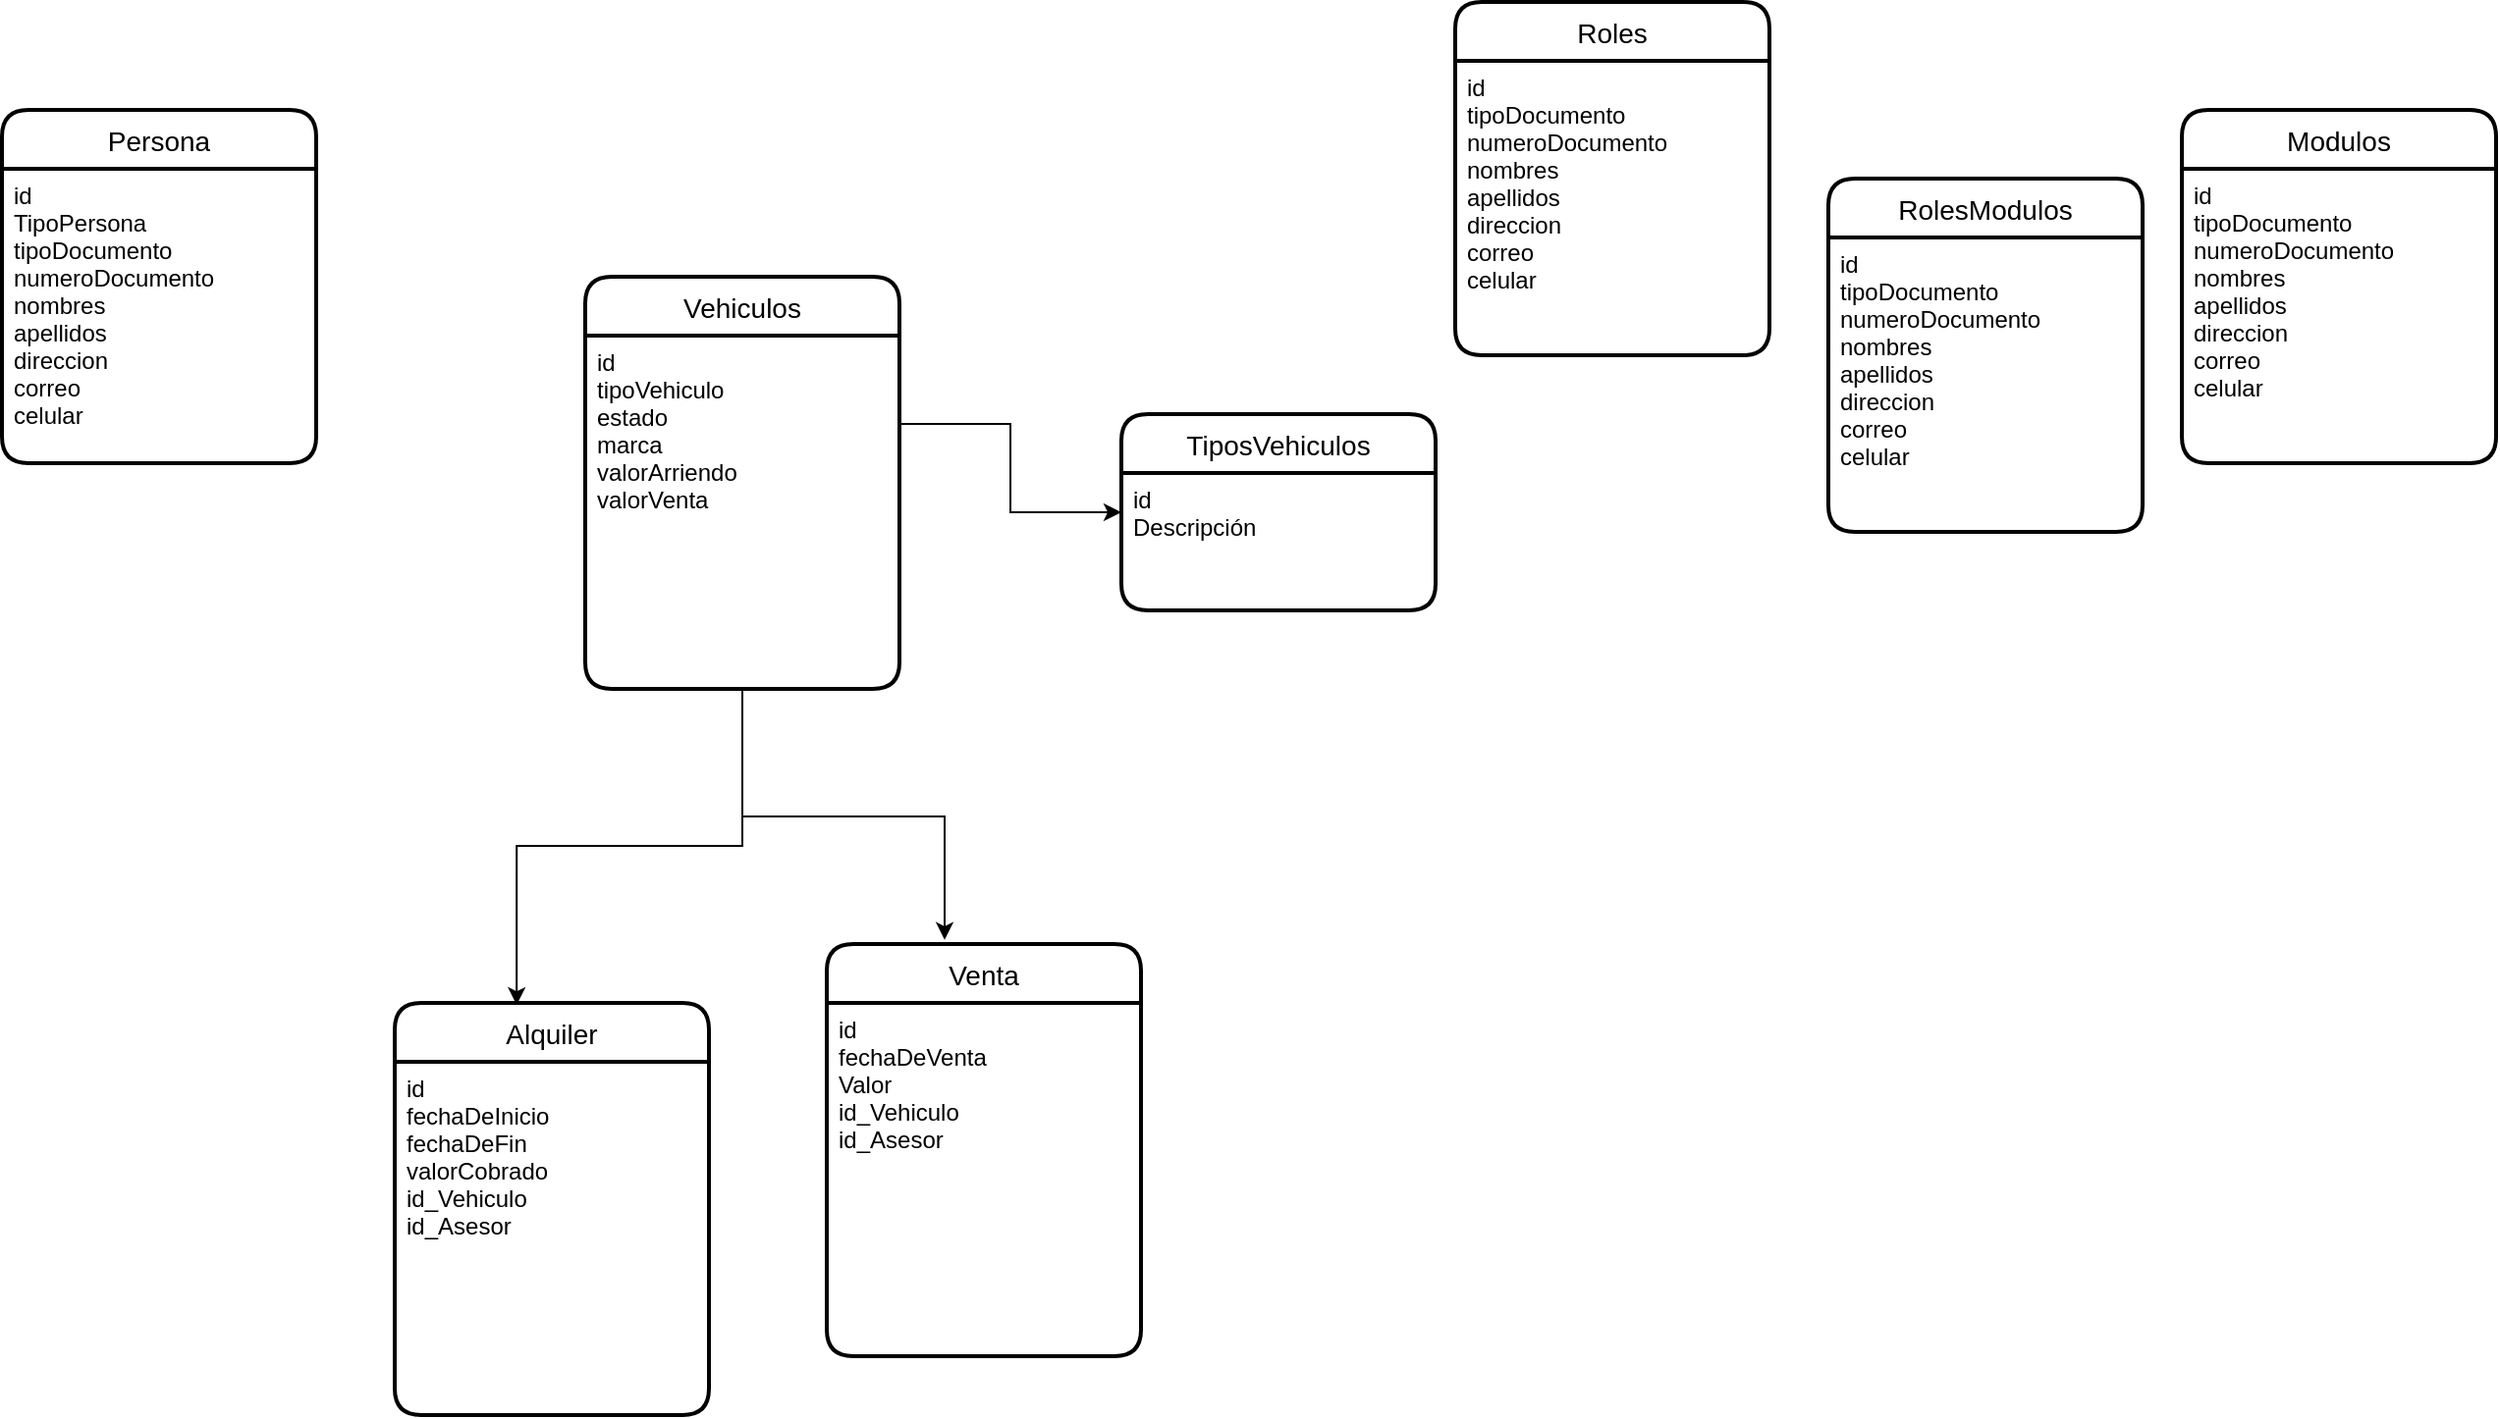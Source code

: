 <mxfile version="20.4.0" type="google" pages="2"><diagram id="K6G2HMpUUlgxyud_FfHF" name="Diagrama de clases"><mxGraphModel dx="1662" dy="794" grid="1" gridSize="10" guides="1" tooltips="1" connect="1" arrows="1" fold="1" page="1" pageScale="1" pageWidth="827" pageHeight="1169" math="0" shadow="0"><root><mxCell id="0"/><mxCell id="1" parent="0"/><mxCell id="5xcSXv8dCCx-iDlTEfYm-1" value="Persona" style="swimlane;childLayout=stackLayout;horizontal=1;startSize=30;horizontalStack=0;rounded=1;fontSize=14;fontStyle=0;strokeWidth=2;resizeParent=0;resizeLast=1;shadow=0;dashed=0;align=center;" parent="1" vertex="1"><mxGeometry x="120" y="75" width="160" height="180" as="geometry"/></mxCell><mxCell id="5xcSXv8dCCx-iDlTEfYm-2" value="id&#10;TipoPersona&#10;tipoDocumento&#10;numeroDocumento&#10;nombres&#10;apellidos&#10;direccion&#10;correo&#10;celular&#10;" style="align=left;strokeColor=none;fillColor=none;spacingLeft=4;fontSize=12;verticalAlign=top;resizable=0;rotatable=0;part=1;" parent="5xcSXv8dCCx-iDlTEfYm-1" vertex="1"><mxGeometry y="30" width="160" height="150" as="geometry"/></mxCell><mxCell id="5xcSXv8dCCx-iDlTEfYm-3" value="Vehiculos" style="swimlane;childLayout=stackLayout;horizontal=1;startSize=30;horizontalStack=0;rounded=1;fontSize=14;fontStyle=0;strokeWidth=2;resizeParent=0;resizeLast=1;shadow=0;dashed=0;align=center;" parent="1" vertex="1"><mxGeometry x="417" y="160" width="160" height="210" as="geometry"/></mxCell><mxCell id="5xcSXv8dCCx-iDlTEfYm-4" value="id&#10;tipoVehiculo&#10;estado&#10;marca&#10;valorArriendo&#10;valorVenta&#10;&#10;" style="align=left;strokeColor=none;fillColor=none;spacingLeft=4;fontSize=12;verticalAlign=top;resizable=0;rotatable=0;part=1;" parent="5xcSXv8dCCx-iDlTEfYm-3" vertex="1"><mxGeometry y="30" width="160" height="180" as="geometry"/></mxCell><mxCell id="2NaMeHaGLZFbmw8TMr-6-1" value="Alquiler" style="swimlane;childLayout=stackLayout;horizontal=1;startSize=30;horizontalStack=0;rounded=1;fontSize=14;fontStyle=0;strokeWidth=2;resizeParent=0;resizeLast=1;shadow=0;dashed=0;align=center;" vertex="1" parent="1"><mxGeometry x="320" y="530" width="160" height="210" as="geometry"/></mxCell><mxCell id="2NaMeHaGLZFbmw8TMr-6-2" value="id&#10;fechaDeInicio&#10;fechaDeFin&#10;valorCobrado&#10;id_Vehiculo&#10;id_Asesor&#10;&#10;" style="align=left;strokeColor=none;fillColor=none;spacingLeft=4;fontSize=12;verticalAlign=top;resizable=0;rotatable=0;part=1;" vertex="1" parent="2NaMeHaGLZFbmw8TMr-6-1"><mxGeometry y="30" width="160" height="180" as="geometry"/></mxCell><mxCell id="2NaMeHaGLZFbmw8TMr-6-5" value="Venta" style="swimlane;childLayout=stackLayout;horizontal=1;startSize=30;horizontalStack=0;rounded=1;fontSize=14;fontStyle=0;strokeWidth=2;resizeParent=0;resizeLast=1;shadow=0;dashed=0;align=center;" vertex="1" parent="1"><mxGeometry x="540" y="500" width="160" height="210" as="geometry"/></mxCell><mxCell id="2NaMeHaGLZFbmw8TMr-6-6" value="id&#10;fechaDeVenta&#10;Valor&#10;id_Vehiculo&#10;id_Asesor&#10;" style="align=left;strokeColor=none;fillColor=none;spacingLeft=4;fontSize=12;verticalAlign=top;resizable=0;rotatable=0;part=1;" vertex="1" parent="2NaMeHaGLZFbmw8TMr-6-5"><mxGeometry y="30" width="160" height="180" as="geometry"/></mxCell><mxCell id="2NaMeHaGLZFbmw8TMr-6-18" style="edgeStyle=orthogonalEdgeStyle;rounded=0;orthogonalLoop=1;jettySize=auto;html=1;entryX=0.388;entryY=0.005;entryDx=0;entryDy=0;entryPerimeter=0;" edge="1" parent="1" source="5xcSXv8dCCx-iDlTEfYm-4" target="2NaMeHaGLZFbmw8TMr-6-1"><mxGeometry relative="1" as="geometry"/></mxCell><mxCell id="2NaMeHaGLZFbmw8TMr-6-19" style="edgeStyle=orthogonalEdgeStyle;rounded=0;orthogonalLoop=1;jettySize=auto;html=1;entryX=0.375;entryY=-0.01;entryDx=0;entryDy=0;entryPerimeter=0;" edge="1" parent="1" source="5xcSXv8dCCx-iDlTEfYm-4" target="2NaMeHaGLZFbmw8TMr-6-5"><mxGeometry relative="1" as="geometry"/></mxCell><mxCell id="kwd6i6r1jriLv91_U4Ab-1" value="TiposVehiculos" style="swimlane;childLayout=stackLayout;horizontal=1;startSize=30;horizontalStack=0;rounded=1;fontSize=14;fontStyle=0;strokeWidth=2;resizeParent=0;resizeLast=1;shadow=0;dashed=0;align=center;" vertex="1" parent="1"><mxGeometry x="690" y="230" width="160" height="100" as="geometry"/></mxCell><mxCell id="kwd6i6r1jriLv91_U4Ab-2" value="id&#10;Descripción&#10;" style="align=left;strokeColor=none;fillColor=none;spacingLeft=4;fontSize=12;verticalAlign=top;resizable=0;rotatable=0;part=1;" vertex="1" parent="kwd6i6r1jriLv91_U4Ab-1"><mxGeometry y="30" width="160" height="70" as="geometry"/></mxCell><mxCell id="kwd6i6r1jriLv91_U4Ab-3" style="edgeStyle=orthogonalEdgeStyle;rounded=0;orthogonalLoop=1;jettySize=auto;html=1;exitX=0.5;exitY=1;exitDx=0;exitDy=0;" edge="1" parent="kwd6i6r1jriLv91_U4Ab-1" source="kwd6i6r1jriLv91_U4Ab-2" target="kwd6i6r1jriLv91_U4Ab-2"><mxGeometry relative="1" as="geometry"/></mxCell><mxCell id="kwd6i6r1jriLv91_U4Ab-4" style="edgeStyle=orthogonalEdgeStyle;rounded=0;orthogonalLoop=1;jettySize=auto;html=1;exitX=1;exitY=0.25;exitDx=0;exitDy=0;entryX=0;entryY=0.5;entryDx=0;entryDy=0;" edge="1" parent="1" source="5xcSXv8dCCx-iDlTEfYm-4" target="kwd6i6r1jriLv91_U4Ab-1"><mxGeometry relative="1" as="geometry"/></mxCell><mxCell id="_RHWW5bJX3Aw8UBby8Dc-1" value="Roles" style="swimlane;childLayout=stackLayout;horizontal=1;startSize=30;horizontalStack=0;rounded=1;fontSize=14;fontStyle=0;strokeWidth=2;resizeParent=0;resizeLast=1;shadow=0;dashed=0;align=center;" vertex="1" parent="1"><mxGeometry x="860" y="20" width="160" height="180" as="geometry"/></mxCell><mxCell id="_RHWW5bJX3Aw8UBby8Dc-2" value="id&#10;tipoDocumento&#10;numeroDocumento&#10;nombres&#10;apellidos&#10;direccion&#10;correo&#10;celular&#10;&#10;&#10;&#10;" style="align=left;strokeColor=none;fillColor=none;spacingLeft=4;fontSize=12;verticalAlign=top;resizable=0;rotatable=0;part=1;" vertex="1" parent="_RHWW5bJX3Aw8UBby8Dc-1"><mxGeometry y="30" width="160" height="150" as="geometry"/></mxCell><mxCell id="_RHWW5bJX3Aw8UBby8Dc-3" value="Modulos" style="swimlane;childLayout=stackLayout;horizontal=1;startSize=30;horizontalStack=0;rounded=1;fontSize=14;fontStyle=0;strokeWidth=2;resizeParent=0;resizeLast=1;shadow=0;dashed=0;align=center;" vertex="1" parent="1"><mxGeometry x="1230" y="75" width="160" height="180" as="geometry"/></mxCell><mxCell id="_RHWW5bJX3Aw8UBby8Dc-4" value="id&#10;tipoDocumento&#10;numeroDocumento&#10;nombres&#10;apellidos&#10;direccion&#10;correo&#10;celular&#10;&#10;&#10;&#10;" style="align=left;strokeColor=none;fillColor=none;spacingLeft=4;fontSize=12;verticalAlign=top;resizable=0;rotatable=0;part=1;" vertex="1" parent="_RHWW5bJX3Aw8UBby8Dc-3"><mxGeometry y="30" width="160" height="150" as="geometry"/></mxCell><mxCell id="_RHWW5bJX3Aw8UBby8Dc-6" value="RolesModulos" style="swimlane;childLayout=stackLayout;horizontal=1;startSize=30;horizontalStack=0;rounded=1;fontSize=14;fontStyle=0;strokeWidth=2;resizeParent=0;resizeLast=1;shadow=0;dashed=0;align=center;" vertex="1" parent="1"><mxGeometry x="1050" y="110" width="160" height="180" as="geometry"/></mxCell><mxCell id="_RHWW5bJX3Aw8UBby8Dc-7" value="id&#10;tipoDocumento&#10;numeroDocumento&#10;nombres&#10;apellidos&#10;direccion&#10;correo&#10;celular&#10;&#10;&#10;&#10;" style="align=left;strokeColor=none;fillColor=none;spacingLeft=4;fontSize=12;verticalAlign=top;resizable=0;rotatable=0;part=1;" vertex="1" parent="_RHWW5bJX3Aw8UBby8Dc-6"><mxGeometry y="30" width="160" height="150" as="geometry"/></mxCell></root></mxGraphModel></diagram><diagram id="UuwV_B0yKg_YyYsgiqfT" name="Casos de uso"><mxGraphModel grid="1" page="1" gridSize="10" guides="1" tooltips="1" connect="1" arrows="1" fold="1" pageScale="1" pageWidth="827" pageHeight="1169" math="0" shadow="0"><root><mxCell id="0"/><mxCell id="1" parent="0"/><mxCell id="3l1WWzlx4tpvIMUC-W-f-1" value="Cliente" style="shape=umlActor;verticalLabelPosition=bottom;verticalAlign=top;html=1;outlineConnect=0;" vertex="1" parent="1"><mxGeometry x="170" y="200" width="30" height="60" as="geometry"/></mxCell><mxCell id="3l1WWzlx4tpvIMUC-W-f-4" value="Ingresar a la plataforma" style="ellipse;whiteSpace=wrap;html=1;" vertex="1" parent="1"><mxGeometry x="260" y="40" width="120" height="80" as="geometry"/></mxCell><mxCell id="3l1WWzlx4tpvIMUC-W-f-7" value="Ver listado de vehiculos disponibles" style="ellipse;whiteSpace=wrap;html=1;" vertex="1" parent="1"><mxGeometry x="330" y="130" width="120" height="80" as="geometry"/></mxCell><mxCell id="3l1WWzlx4tpvIMUC-W-f-8" value="Cargar documentación" style="ellipse;whiteSpace=wrap;html=1;" vertex="1" parent="1"><mxGeometry x="340" y="240" width="120" height="80" as="geometry"/></mxCell><mxCell id="3l1WWzlx4tpvIMUC-W-f-9" value="Comprar Vehiculo" style="ellipse;whiteSpace=wrap;html=1;" vertex="1" parent="1"><mxGeometry x="320" y="370" width="120" height="80" as="geometry"/></mxCell><mxCell id="3l1WWzlx4tpvIMUC-W-f-10" value="Alquilar Vehículo" style="ellipse;whiteSpace=wrap;html=1;" vertex="1" parent="1"><mxGeometry x="170" y="400" width="120" height="80" as="geometry"/></mxCell><mxCell id="3l1WWzlx4tpvIMUC-W-f-14" value="Registrarse en la plataforma" style="ellipse;whiteSpace=wrap;html=1;" vertex="1" parent="1"><mxGeometry x="100" y="20" width="120" height="80" as="geometry"/></mxCell><mxCell id="3l1WWzlx4tpvIMUC-W-f-17" value="" style="endArrow=classic;html=1;rounded=0;entryX=0.5;entryY=1;entryDx=0;entryDy=0;" edge="1" parent="1" target="3l1WWzlx4tpvIMUC-W-f-14"><mxGeometry width="50" height="50" relative="1" as="geometry"><mxPoint x="180" y="180" as="sourcePoint"/><mxPoint x="200" y="120" as="targetPoint"/></mxGeometry></mxCell><mxCell id="3l1WWzlx4tpvIMUC-W-f-18" value="" style="endArrow=classic;html=1;rounded=0;entryX=0;entryY=1;entryDx=0;entryDy=0;" edge="1" parent="1" target="3l1WWzlx4tpvIMUC-W-f-4"><mxGeometry width="50" height="50" relative="1" as="geometry"><mxPoint x="210" y="210" as="sourcePoint"/><mxPoint x="390" y="360" as="targetPoint"/></mxGeometry></mxCell><mxCell id="3l1WWzlx4tpvIMUC-W-f-21" value="" style="endArrow=classic;html=1;rounded=0;entryX=0;entryY=0.5;entryDx=0;entryDy=0;" edge="1" parent="1" target="3l1WWzlx4tpvIMUC-W-f-7"><mxGeometry width="50" height="50" relative="1" as="geometry"><mxPoint x="230" y="230" as="sourcePoint"/><mxPoint x="390" y="360" as="targetPoint"/></mxGeometry></mxCell><mxCell id="3l1WWzlx4tpvIMUC-W-f-22" value="" style="endArrow=classic;html=1;rounded=0;entryX=0;entryY=0.5;entryDx=0;entryDy=0;" edge="1" parent="1" target="3l1WWzlx4tpvIMUC-W-f-8"><mxGeometry width="50" height="50" relative="1" as="geometry"><mxPoint x="230" y="260" as="sourcePoint"/><mxPoint x="390" y="360" as="targetPoint"/></mxGeometry></mxCell><mxCell id="3l1WWzlx4tpvIMUC-W-f-23" value="" style="endArrow=classic;html=1;rounded=0;" edge="1" parent="1" target="3l1WWzlx4tpvIMUC-W-f-9"><mxGeometry width="50" height="50" relative="1" as="geometry"><mxPoint x="200" y="290" as="sourcePoint"/><mxPoint x="390" y="360" as="targetPoint"/></mxGeometry></mxCell><mxCell id="3l1WWzlx4tpvIMUC-W-f-24" value="" style="endArrow=classic;html=1;rounded=0;entryX=0.358;entryY=-0.012;entryDx=0;entryDy=0;entryPerimeter=0;" edge="1" parent="1" target="3l1WWzlx4tpvIMUC-W-f-10"><mxGeometry width="50" height="50" relative="1" as="geometry"><mxPoint x="170" y="310" as="sourcePoint"/><mxPoint x="390" y="360" as="targetPoint"/></mxGeometry></mxCell><mxCell id="3l1WWzlx4tpvIMUC-W-f-25" value="Asesor" style="shape=umlActor;verticalLabelPosition=bottom;verticalAlign=top;html=1;outlineConnect=0;" vertex="1" parent="1"><mxGeometry x="180" y="690" width="30" height="60" as="geometry"/></mxCell><mxCell id="3l1WWzlx4tpvIMUC-W-f-26" value="Ingresar a la plataforma" style="ellipse;whiteSpace=wrap;html=1;" vertex="1" parent="1"><mxGeometry x="90" y="505" width="120" height="80" as="geometry"/></mxCell><mxCell id="3l1WWzlx4tpvIMUC-W-f-27" value="Ver listado de vehiculos disponibles" style="ellipse;whiteSpace=wrap;html=1;" vertex="1" parent="1"><mxGeometry x="250" y="540" width="120" height="80" as="geometry"/></mxCell><mxCell id="3l1WWzlx4tpvIMUC-W-f-28" value="CRUD Vehículo" style="ellipse;whiteSpace=wrap;html=1;" vertex="1" parent="1"><mxGeometry x="354" y="620" width="120" height="80" as="geometry"/></mxCell><mxCell id="3l1WWzlx4tpvIMUC-W-f-29" value="Alquilar Vehiculo" style="ellipse;whiteSpace=wrap;html=1;" vertex="1" parent="1"><mxGeometry x="390" y="730" width="120" height="80" as="geometry"/></mxCell><mxCell id="3l1WWzlx4tpvIMUC-W-f-30" value="Alquilar Vehículo" style="ellipse;whiteSpace=wrap;html=1;" vertex="1" parent="1"><mxGeometry x="50" y="980" width="120" height="80" as="geometry"/></mxCell><mxCell id="3l1WWzlx4tpvIMUC-W-f-33" value="" style="endArrow=classic;html=1;rounded=0;entryX=0.5;entryY=1;entryDx=0;entryDy=0;" edge="1" parent="1" target="3l1WWzlx4tpvIMUC-W-f-26"><mxGeometry width="50" height="50" relative="1" as="geometry"><mxPoint x="170" y="680" as="sourcePoint"/><mxPoint x="400" y="850" as="targetPoint"/></mxGeometry></mxCell><mxCell id="3l1WWzlx4tpvIMUC-W-f-34" value="" style="endArrow=classic;html=1;rounded=0;entryX=0;entryY=1;entryDx=0;entryDy=0;" edge="1" parent="1" target="3l1WWzlx4tpvIMUC-W-f-27"><mxGeometry width="50" height="50" relative="1" as="geometry"><mxPoint x="220" y="690" as="sourcePoint"/><mxPoint x="400" y="850" as="targetPoint"/></mxGeometry></mxCell><mxCell id="3l1WWzlx4tpvIMUC-W-f-35" value="" style="endArrow=classic;html=1;rounded=0;entryX=0.042;entryY=0.7;entryDx=0;entryDy=0;entryPerimeter=0;" edge="1" parent="1" target="3l1WWzlx4tpvIMUC-W-f-28"><mxGeometry width="50" height="50" relative="1" as="geometry"><mxPoint x="230" y="730" as="sourcePoint"/><mxPoint x="400" y="850" as="targetPoint"/></mxGeometry></mxCell><mxCell id="3l1WWzlx4tpvIMUC-W-f-36" value="" style="endArrow=classic;html=1;rounded=0;" edge="1" parent="1" target="3l1WWzlx4tpvIMUC-W-f-29"><mxGeometry width="50" height="50" relative="1" as="geometry"><mxPoint x="230" y="750" as="sourcePoint"/><mxPoint x="400" y="850" as="targetPoint"/></mxGeometry></mxCell><mxCell id="3l1WWzlx4tpvIMUC-W-f-37" value="" style="endArrow=classic;html=1;rounded=0;entryX=0.358;entryY=-0.012;entryDx=0;entryDy=0;entryPerimeter=0;" edge="1" parent="1" target="3l1WWzlx4tpvIMUC-W-f-30"><mxGeometry width="50" height="50" relative="1" as="geometry"><mxPoint x="200" y="790" as="sourcePoint"/><mxPoint x="400" y="850" as="targetPoint"/></mxGeometry></mxCell><mxCell id="3l1WWzlx4tpvIMUC-W-f-38" value="Vender Vehículo" style="ellipse;whiteSpace=wrap;html=1;" vertex="1" parent="1"><mxGeometry x="210" y="970" width="120" height="80" as="geometry"/></mxCell><mxCell id="3l1WWzlx4tpvIMUC-W-f-39" value="" style="endArrow=classic;html=1;rounded=0;entryX=0.367;entryY=-0.012;entryDx=0;entryDy=0;entryPerimeter=0;" edge="1" parent="1" target="3l1WWzlx4tpvIMUC-W-f-38"><mxGeometry width="50" height="50" relative="1" as="geometry"><mxPoint x="210" y="790" as="sourcePoint"/><mxPoint x="270" y="870" as="targetPoint"/></mxGeometry></mxCell><mxCell id="3l1WWzlx4tpvIMUC-W-f-40" value="Contactar Cliente" style="ellipse;whiteSpace=wrap;html=1;" vertex="1" parent="1"><mxGeometry x="380" y="830" width="120" height="80" as="geometry"/></mxCell><mxCell id="3l1WWzlx4tpvIMUC-W-f-42" value="" style="endArrow=classic;html=1;rounded=0;entryX=-0.033;entryY=0.413;entryDx=0;entryDy=0;entryPerimeter=0;" edge="1" parent="1" target="3l1WWzlx4tpvIMUC-W-f-40"><mxGeometry width="50" height="50" relative="1" as="geometry"><mxPoint x="220" y="780" as="sourcePoint"/><mxPoint x="370" y="860" as="targetPoint"/></mxGeometry></mxCell><mxCell id="3l1WWzlx4tpvIMUC-W-f-56" value="Administrador" style="shape=umlActor;verticalLabelPosition=bottom;verticalAlign=top;html=1;outlineConnect=0;" vertex="1" parent="1"><mxGeometry x="710" y="225" width="30" height="60" as="geometry"/></mxCell><mxCell id="3l1WWzlx4tpvIMUC-W-f-57" value="CRUD Vehiculos" style="ellipse;whiteSpace=wrap;html=1;" vertex="1" parent="1"><mxGeometry x="800" y="65" width="120" height="80" as="geometry"/></mxCell><mxCell id="3l1WWzlx4tpvIMUC-W-f-58" value="Ver listado de solicitudes" style="ellipse;whiteSpace=wrap;html=1;" vertex="1" parent="1"><mxGeometry x="870" y="155" width="120" height="80" as="geometry"/></mxCell><mxCell id="3l1WWzlx4tpvIMUC-W-f-60" value="configurar el aplicativo" style="ellipse;whiteSpace=wrap;html=1;" vertex="1" parent="1"><mxGeometry x="920" y="285" width="120" height="80" as="geometry"/></mxCell><mxCell id="3l1WWzlx4tpvIMUC-W-f-61" value="comunicarse con los asesores" style="ellipse;whiteSpace=wrap;html=1;" vertex="1" parent="1"><mxGeometry x="810" y="390" width="120" height="80" as="geometry"/></mxCell><mxCell id="3l1WWzlx4tpvIMUC-W-f-62" value="Crear Asesores" style="ellipse;whiteSpace=wrap;html=1;" vertex="1" parent="1"><mxGeometry x="640" y="45" width="120" height="80" as="geometry"/></mxCell><mxCell id="3l1WWzlx4tpvIMUC-W-f-63" value="" style="endArrow=classic;html=1;rounded=0;entryX=0.5;entryY=1;entryDx=0;entryDy=0;" edge="1" parent="1" target="3l1WWzlx4tpvIMUC-W-f-62"><mxGeometry width="50" height="50" relative="1" as="geometry"><mxPoint x="720" y="205" as="sourcePoint"/><mxPoint x="740" y="145" as="targetPoint"/></mxGeometry></mxCell><mxCell id="3l1WWzlx4tpvIMUC-W-f-64" value="" style="endArrow=classic;html=1;rounded=0;entryX=0;entryY=1;entryDx=0;entryDy=0;" edge="1" parent="1" target="3l1WWzlx4tpvIMUC-W-f-57"><mxGeometry width="50" height="50" relative="1" as="geometry"><mxPoint x="750" y="235" as="sourcePoint"/><mxPoint x="930" y="385" as="targetPoint"/></mxGeometry></mxCell><mxCell id="3l1WWzlx4tpvIMUC-W-f-65" value="" style="endArrow=classic;html=1;rounded=0;entryX=0;entryY=0.5;entryDx=0;entryDy=0;" edge="1" parent="1" target="3l1WWzlx4tpvIMUC-W-f-58"><mxGeometry width="50" height="50" relative="1" as="geometry"><mxPoint x="770" y="255" as="sourcePoint"/><mxPoint x="930" y="385" as="targetPoint"/></mxGeometry></mxCell><mxCell id="3l1WWzlx4tpvIMUC-W-f-67" value="" style="endArrow=classic;html=1;rounded=0;" edge="1" parent="1" target="3l1WWzlx4tpvIMUC-W-f-60"><mxGeometry width="50" height="50" relative="1" as="geometry"><mxPoint x="780" y="290" as="sourcePoint"/><mxPoint x="930" y="385" as="targetPoint"/></mxGeometry></mxCell><mxCell id="3l1WWzlx4tpvIMUC-W-f-68" value="" style="endArrow=classic;html=1;rounded=0;entryX=0.358;entryY=-0.012;entryDx=0;entryDy=0;entryPerimeter=0;" edge="1" parent="1" target="3l1WWzlx4tpvIMUC-W-f-61"><mxGeometry width="50" height="50" relative="1" as="geometry"><mxPoint x="770" y="320" as="sourcePoint"/><mxPoint x="930" y="385" as="targetPoint"/></mxGeometry></mxCell></root></mxGraphModel></diagram></mxfile>